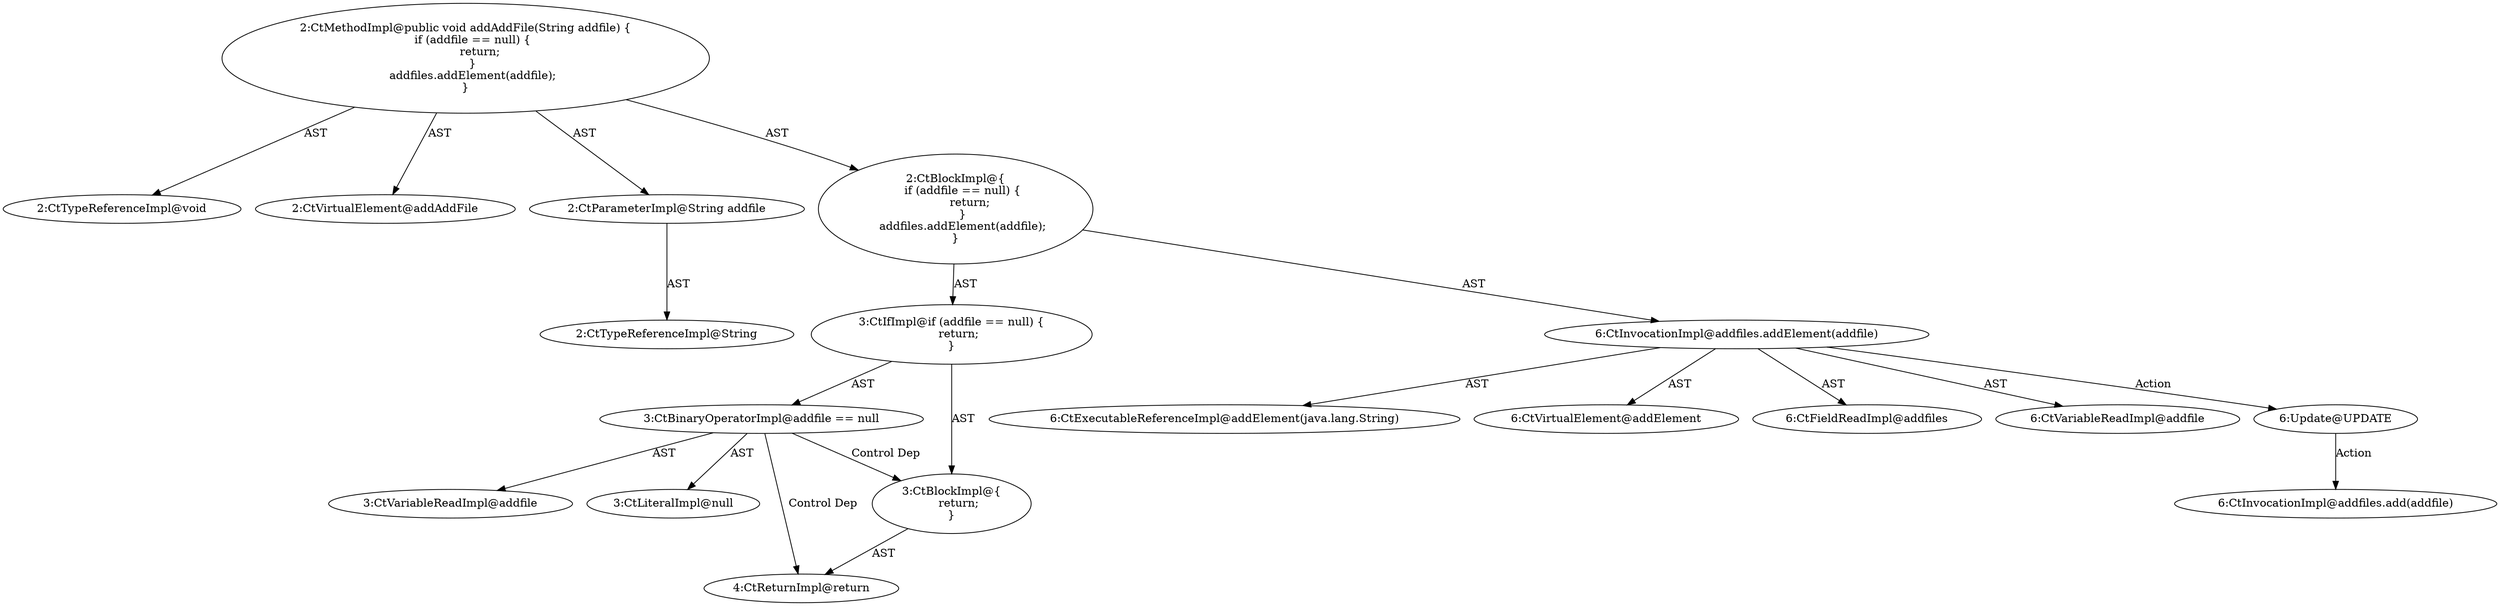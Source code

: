 digraph "addAddFile#?,String" {
0 [label="2:CtTypeReferenceImpl@void" shape=ellipse]
1 [label="2:CtVirtualElement@addAddFile" shape=ellipse]
2 [label="2:CtParameterImpl@String addfile" shape=ellipse]
3 [label="2:CtTypeReferenceImpl@String" shape=ellipse]
4 [label="3:CtVariableReadImpl@addfile" shape=ellipse]
5 [label="3:CtLiteralImpl@null" shape=ellipse]
6 [label="3:CtBinaryOperatorImpl@addfile == null" shape=ellipse]
7 [label="4:CtReturnImpl@return" shape=ellipse]
8 [label="3:CtBlockImpl@\{
    return;
\}" shape=ellipse]
9 [label="3:CtIfImpl@if (addfile == null) \{
    return;
\}" shape=ellipse]
10 [label="6:CtExecutableReferenceImpl@addElement(java.lang.String)" shape=ellipse]
11 [label="6:CtVirtualElement@addElement" shape=ellipse]
12 [label="6:CtFieldReadImpl@addfiles" shape=ellipse]
13 [label="6:CtVariableReadImpl@addfile" shape=ellipse]
14 [label="6:CtInvocationImpl@addfiles.addElement(addfile)" shape=ellipse]
15 [label="2:CtBlockImpl@\{
    if (addfile == null) \{
        return;
    \}
    addfiles.addElement(addfile);
\}" shape=ellipse]
16 [label="2:CtMethodImpl@public void addAddFile(String addfile) \{
    if (addfile == null) \{
        return;
    \}
    addfiles.addElement(addfile);
\}" shape=ellipse]
17 [label="6:Update@UPDATE" shape=ellipse]
18 [label="6:CtInvocationImpl@addfiles.add(addfile)" shape=ellipse]
2 -> 3 [label="AST"];
6 -> 4 [label="AST"];
6 -> 5 [label="AST"];
6 -> 8 [label="Control Dep"];
6 -> 7 [label="Control Dep"];
8 -> 7 [label="AST"];
9 -> 6 [label="AST"];
9 -> 8 [label="AST"];
14 -> 11 [label="AST"];
14 -> 12 [label="AST"];
14 -> 10 [label="AST"];
14 -> 13 [label="AST"];
14 -> 17 [label="Action"];
15 -> 9 [label="AST"];
15 -> 14 [label="AST"];
16 -> 1 [label="AST"];
16 -> 0 [label="AST"];
16 -> 2 [label="AST"];
16 -> 15 [label="AST"];
17 -> 18 [label="Action"];
}
